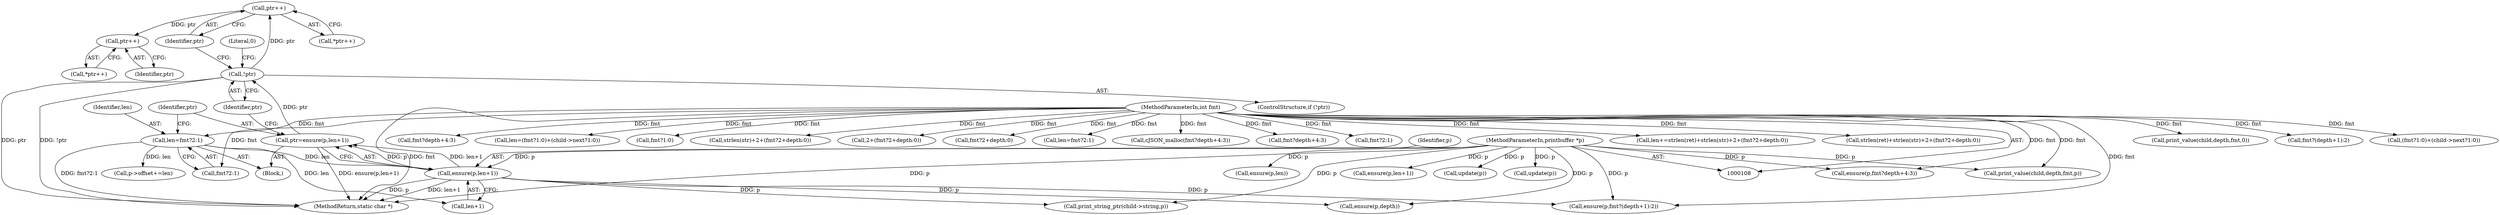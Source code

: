 digraph "0_iperf_91f2fa59e8ed80dfbf400add0164ee0e508e412a_42@pointer" {
"1000269" [label="(Call,ptr++)"];
"1000263" [label="(Call,!ptr)"];
"1000255" [label="(Call,ptr=ensure(p,len+1))"];
"1000257" [label="(Call,ensure(p,len+1))"];
"1000112" [label="(MethodParameterIn,printbuffer *p)"];
"1000249" [label="(Call,len=fmt?2:1)"];
"1000111" [label="(MethodParameterIn,int fmt)"];
"1000276" [label="(Call,ptr++)"];
"1000572" [label="(Call,print_value(child,depth,fmt,0))"];
"1000444" [label="(Call,fmt?(depth+1):2)"];
"1000387" [label="(Call,(fmt?1:0)+(child->next?1:0))"];
"1000188" [label="(Call,fmt?depth+4:3)"];
"1000385" [label="(Call,len=(fmt?1:0)+(child->next?1:0))"];
"1000250" [label="(Identifier,len)"];
"1000388" [label="(Call,fmt?1:0)"];
"1000330" [label="(Call,print_string_ptr(child->string,p))"];
"1000243" [label="(Block,)"];
"1000349" [label="(Call,ensure(p,len))"];
"1000374" [label="(Call,print_value(child,depth,fmt,p))"];
"1000586" [label="(Call,strlen(str)+2+(fmt?2+depth:0))"];
"1000258" [label="(Identifier,p)"];
"1000257" [label="(Call,ensure(p,len+1))"];
"1000804" [label="(MethodReturn,static char *)"];
"1000256" [label="(Identifier,ptr)"];
"1000270" [label="(Identifier,ptr)"];
"1000249" [label="(Call,len=fmt?2:1)"];
"1000303" [label="(Call,ensure(p,depth))"];
"1000111" [label="(MethodParameterIn,int fmt)"];
"1000277" [label="(Identifier,ptr)"];
"1000251" [label="(Call,fmt?2:1)"];
"1000589" [label="(Call,2+(fmt?2+depth:0))"];
"1000591" [label="(Call,fmt?2+depth:0)"];
"1000264" [label="(Identifier,ptr)"];
"1000341" [label="(Call,len=fmt?2:1)"];
"1000266" [label="(Literal,0)"];
"1000187" [label="(Call,cJSON_malloc(fmt?depth+4:3))"];
"1000112" [label="(MethodParameterIn,printbuffer *p)"];
"1000255" [label="(Call,ptr=ensure(p,len+1))"];
"1000275" [label="(Call,*ptr++)"];
"1000269" [label="(Call,ptr++)"];
"1000400" [label="(Call,ensure(p,len+1))"];
"1000383" [label="(Call,update(p))"];
"1000268" [label="(Call,*ptr++)"];
"1000263" [label="(Call,!ptr)"];
"1000283" [label="(Call,p->offset+=len)"];
"1000176" [label="(Call,fmt?depth+4:3)"];
"1000343" [label="(Call,fmt?2:1)"];
"1000174" [label="(Call,ensure(p,fmt?depth+4:3))"];
"1000276" [label="(Call,ptr++)"];
"1000339" [label="(Call,update(p))"];
"1000259" [label="(Call,len+1)"];
"1000442" [label="(Call,ensure(p,fmt?(depth+1):2))"];
"1000262" [label="(ControlStructure,if (!ptr))"];
"1000581" [label="(Call,len+=strlen(ret)+strlen(str)+2+(fmt?2+depth:0))"];
"1000583" [label="(Call,strlen(ret)+strlen(str)+2+(fmt?2+depth:0))"];
"1000269" -> "1000268"  [label="AST: "];
"1000269" -> "1000270"  [label="CFG: "];
"1000270" -> "1000269"  [label="AST: "];
"1000268" -> "1000269"  [label="CFG: "];
"1000263" -> "1000269"  [label="DDG: ptr"];
"1000269" -> "1000276"  [label="DDG: ptr"];
"1000263" -> "1000262"  [label="AST: "];
"1000263" -> "1000264"  [label="CFG: "];
"1000264" -> "1000263"  [label="AST: "];
"1000266" -> "1000263"  [label="CFG: "];
"1000270" -> "1000263"  [label="CFG: "];
"1000263" -> "1000804"  [label="DDG: ptr"];
"1000263" -> "1000804"  [label="DDG: !ptr"];
"1000255" -> "1000263"  [label="DDG: ptr"];
"1000255" -> "1000243"  [label="AST: "];
"1000255" -> "1000257"  [label="CFG: "];
"1000256" -> "1000255"  [label="AST: "];
"1000257" -> "1000255"  [label="AST: "];
"1000264" -> "1000255"  [label="CFG: "];
"1000255" -> "1000804"  [label="DDG: ensure(p,len+1)"];
"1000257" -> "1000255"  [label="DDG: p"];
"1000257" -> "1000255"  [label="DDG: len+1"];
"1000257" -> "1000259"  [label="CFG: "];
"1000258" -> "1000257"  [label="AST: "];
"1000259" -> "1000257"  [label="AST: "];
"1000257" -> "1000804"  [label="DDG: len+1"];
"1000257" -> "1000804"  [label="DDG: p"];
"1000112" -> "1000257"  [label="DDG: p"];
"1000249" -> "1000257"  [label="DDG: len"];
"1000257" -> "1000303"  [label="DDG: p"];
"1000257" -> "1000330"  [label="DDG: p"];
"1000257" -> "1000442"  [label="DDG: p"];
"1000112" -> "1000108"  [label="AST: "];
"1000112" -> "1000804"  [label="DDG: p"];
"1000112" -> "1000174"  [label="DDG: p"];
"1000112" -> "1000303"  [label="DDG: p"];
"1000112" -> "1000330"  [label="DDG: p"];
"1000112" -> "1000339"  [label="DDG: p"];
"1000112" -> "1000349"  [label="DDG: p"];
"1000112" -> "1000374"  [label="DDG: p"];
"1000112" -> "1000383"  [label="DDG: p"];
"1000112" -> "1000400"  [label="DDG: p"];
"1000112" -> "1000442"  [label="DDG: p"];
"1000249" -> "1000243"  [label="AST: "];
"1000249" -> "1000251"  [label="CFG: "];
"1000250" -> "1000249"  [label="AST: "];
"1000251" -> "1000249"  [label="AST: "];
"1000256" -> "1000249"  [label="CFG: "];
"1000249" -> "1000804"  [label="DDG: fmt?2:1"];
"1000111" -> "1000249"  [label="DDG: fmt"];
"1000249" -> "1000259"  [label="DDG: len"];
"1000249" -> "1000283"  [label="DDG: len"];
"1000111" -> "1000108"  [label="AST: "];
"1000111" -> "1000804"  [label="DDG: fmt"];
"1000111" -> "1000174"  [label="DDG: fmt"];
"1000111" -> "1000176"  [label="DDG: fmt"];
"1000111" -> "1000187"  [label="DDG: fmt"];
"1000111" -> "1000188"  [label="DDG: fmt"];
"1000111" -> "1000251"  [label="DDG: fmt"];
"1000111" -> "1000341"  [label="DDG: fmt"];
"1000111" -> "1000343"  [label="DDG: fmt"];
"1000111" -> "1000374"  [label="DDG: fmt"];
"1000111" -> "1000385"  [label="DDG: fmt"];
"1000111" -> "1000387"  [label="DDG: fmt"];
"1000111" -> "1000388"  [label="DDG: fmt"];
"1000111" -> "1000442"  [label="DDG: fmt"];
"1000111" -> "1000444"  [label="DDG: fmt"];
"1000111" -> "1000572"  [label="DDG: fmt"];
"1000111" -> "1000581"  [label="DDG: fmt"];
"1000111" -> "1000583"  [label="DDG: fmt"];
"1000111" -> "1000586"  [label="DDG: fmt"];
"1000111" -> "1000589"  [label="DDG: fmt"];
"1000111" -> "1000591"  [label="DDG: fmt"];
"1000276" -> "1000275"  [label="AST: "];
"1000276" -> "1000277"  [label="CFG: "];
"1000277" -> "1000276"  [label="AST: "];
"1000275" -> "1000276"  [label="CFG: "];
}
